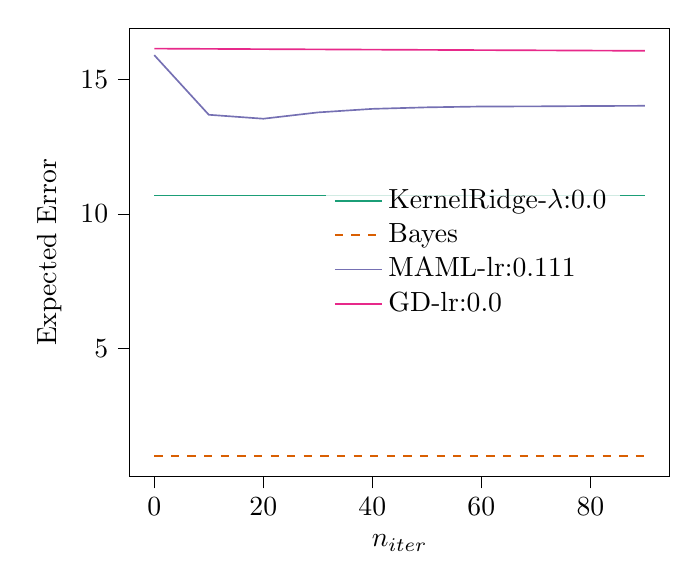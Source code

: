 % This file was created with tikzplotlib v0.10.1.
\begin{tikzpicture}

\definecolor{chocolate217952}{RGB}{217,95,2}
\definecolor{darkcyan27158119}{RGB}{27,158,119}
\definecolor{darkgray176}{RGB}{176,176,176}
\definecolor{deeppink23141138}{RGB}{231,41,138}
\definecolor{lightslategray117112179}{RGB}{117,112,179}

\begin{axis}[
legend cell align={left},
legend style={fill opacity=0.8, draw opacity=1, text opacity=1, at={(0.91,0.5)}, anchor=east, draw=none},
tick align=outside,
tick pos=left,
x grid style={darkgray176},
xlabel={\(\displaystyle n_{iter}\)},
xmin=-4.5, xmax=94.5,
xtick style={color=black},
y grid style={darkgray176},
ylabel={Expected Error},
ymin=0.244, ymax=16.893,
ytick style={color=black}
]
\addplot [semithick, darkcyan27158119]
table {%
0 10.687
10 10.687
20 10.687
30 10.687
40 10.687
50 10.687
60 10.687
70 10.687
80 10.687
90 10.687
};
\addlegendentry{KernelRidge-$\lambda$:0.0}
\addplot [semithick, chocolate217952, dashed]
table {%
0 1.001
10 1.001
20 1.001
30 1.001
40 1.001
50 1.001
60 1.001
70 1.001
80 1.001
90 1.001
};
\addlegendentry{Bayes}
\addplot [semithick, lightslategray117112179]
table {%
0 15.893
10 13.679
20 13.532
30 13.766
40 13.898
50 13.955
60 13.986
70 13.991
80 14.004
90 14.012
};
\addlegendentry{MAML-lr:0.111}
\addplot [semithick, deeppink23141138]
table {%
0 16.136
10 16.126
20 16.116
30 16.107
40 16.098
50 16.089
60 16.08
70 16.072
80 16.063
90 16.054
};
\addlegendentry{GD-lr:0.0}
\end{axis}

\end{tikzpicture}
